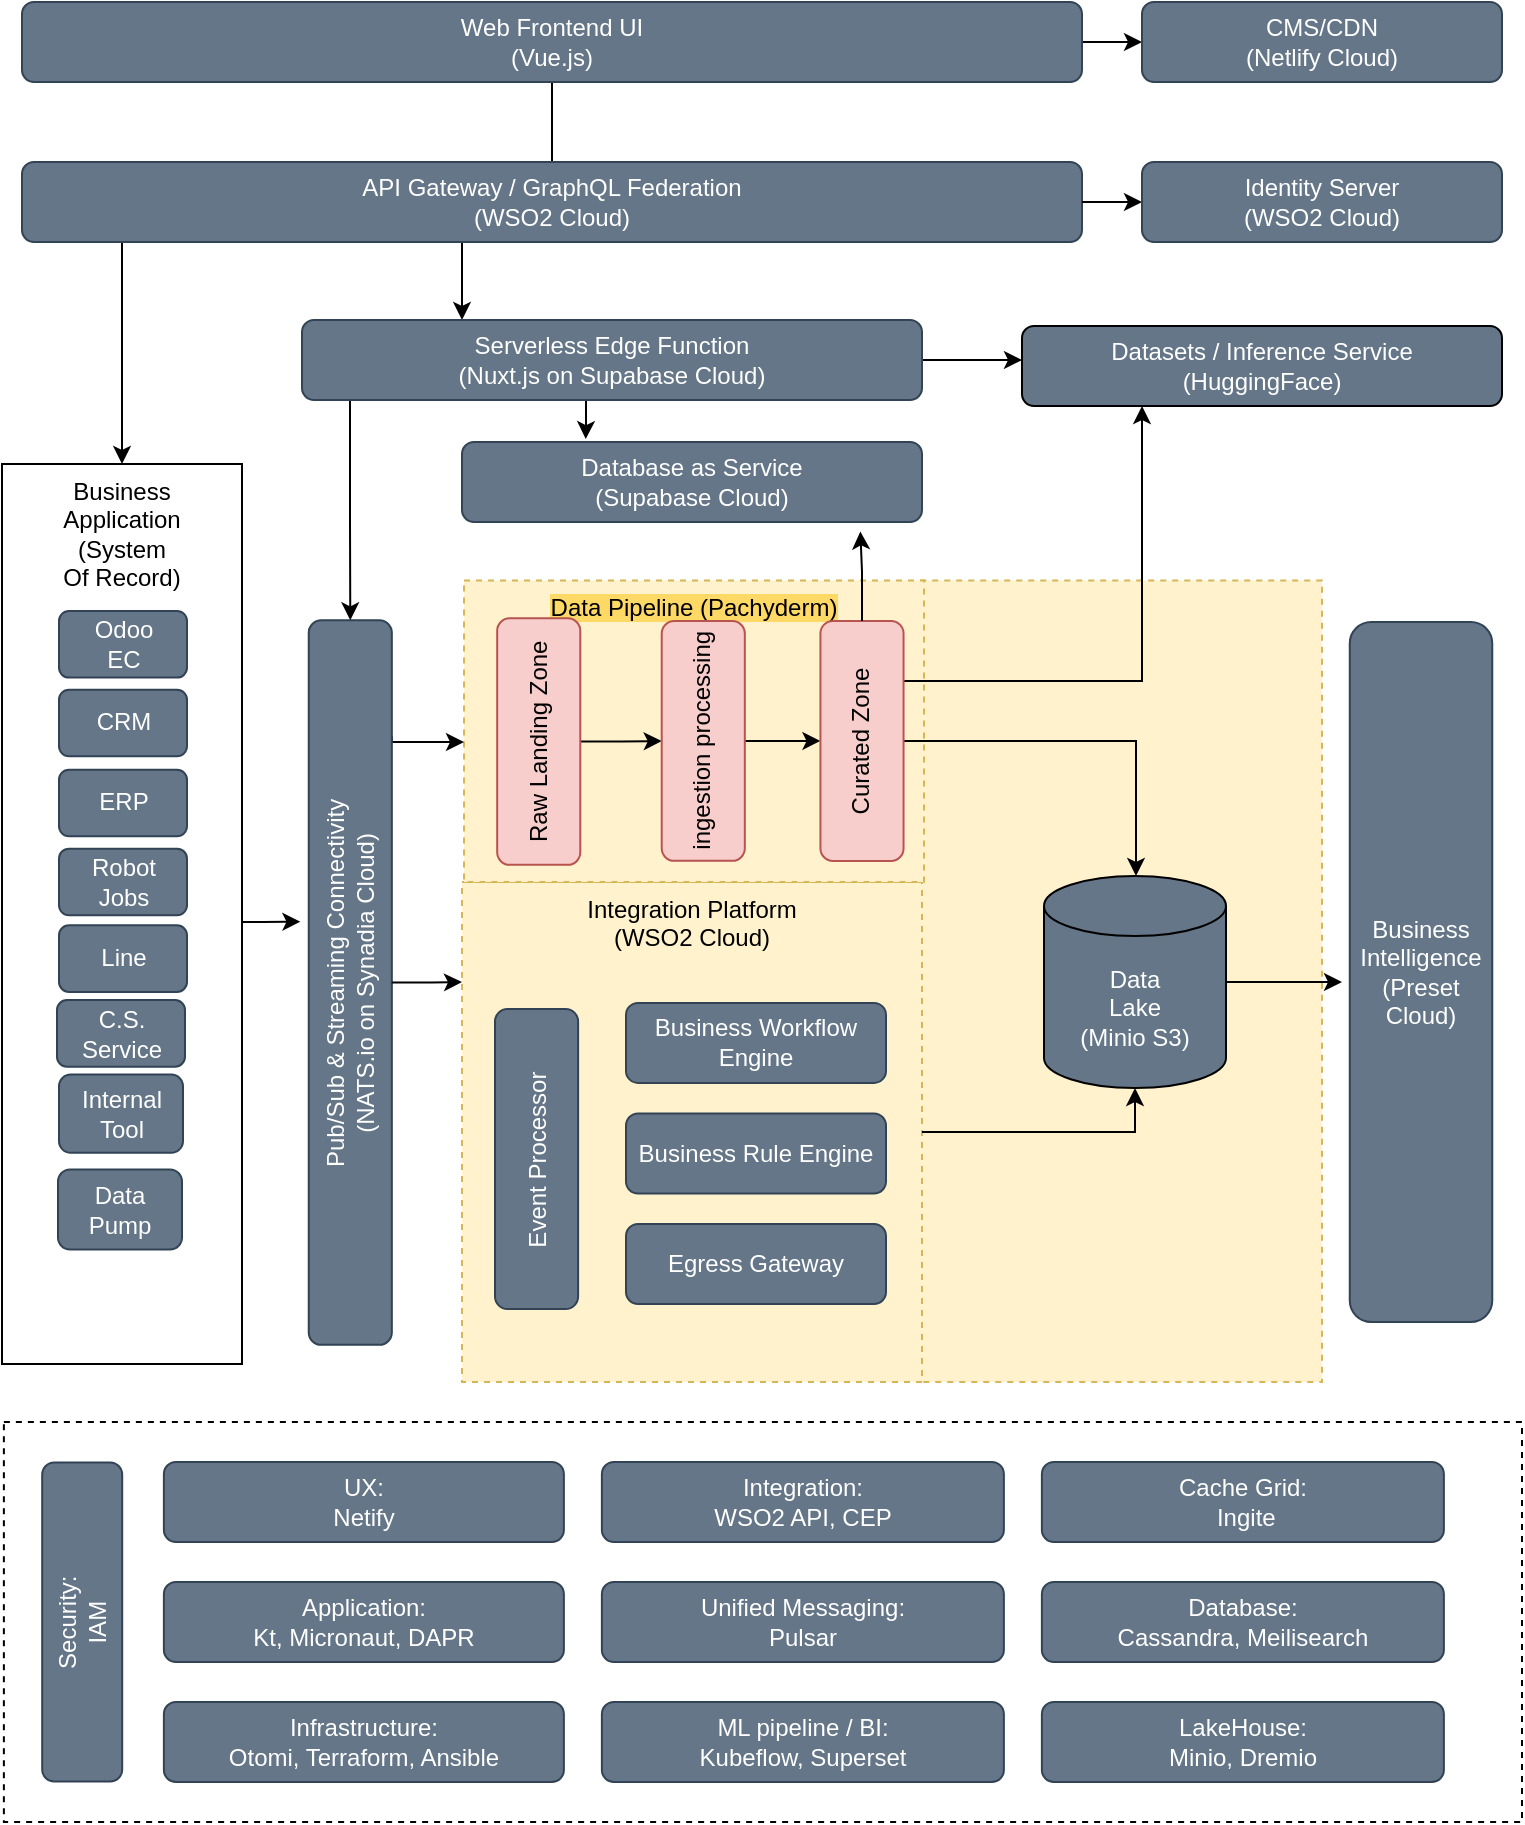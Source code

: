 <mxfile version="22.1.5" type="github">
  <diagram name="Page-1" id="63fa74Grwjo4TsL1Jt9k">
    <mxGraphModel dx="1363" dy="851" grid="1" gridSize="10" guides="1" tooltips="1" connect="1" arrows="1" fold="1" page="1" pageScale="1" pageWidth="850" pageHeight="1100" math="0" shadow="0">
      <root>
        <mxCell id="0" />
        <mxCell id="1" parent="0" />
        <mxCell id="QkDSQcAo3J11459JGNHK-1" value="" style="rounded=0;whiteSpace=wrap;html=1;align=center;verticalAlign=top;strokeColor=default;fillColor=none;dashed=1;" vertex="1" parent="1">
          <mxGeometry x="70.94" y="830" width="759.06" height="200" as="geometry" />
        </mxCell>
        <mxCell id="QkDSQcAo3J11459JGNHK-2" value="" style="rounded=0;whiteSpace=wrap;html=1;align=center;verticalAlign=top;strokeColor=#d6b656;fillColor=#fff2cc;dashed=1;" vertex="1" parent="1">
          <mxGeometry x="529.12" y="409.23" width="200.88" height="400.77" as="geometry" />
        </mxCell>
        <mxCell id="QkDSQcAo3J11459JGNHK-7" value="Integration Platform&lt;br&gt;(WSO2 Cloud)" style="rounded=0;whiteSpace=wrap;html=1;align=center;verticalAlign=top;strokeColor=#d6b656;fillColor=#fff2cc;dashed=1;" vertex="1" parent="1">
          <mxGeometry x="300" y="560" width="230" height="250" as="geometry" />
        </mxCell>
        <mxCell id="QkDSQcAo3J11459JGNHK-8" value="&lt;span style=&quot;background-color: rgb(255, 217, 102);&quot;&gt;Data Pipeline (Pachyderm)&lt;/span&gt;" style="rounded=0;whiteSpace=wrap;html=1;align=center;verticalAlign=top;strokeColor=#d6b656;fillColor=#fff2cc;dashed=1;" vertex="1" parent="1">
          <mxGeometry x="301" y="409.23" width="230" height="150.77" as="geometry" />
        </mxCell>
        <mxCell id="QkDSQcAo3J11459JGNHK-9" style="edgeStyle=orthogonalEdgeStyle;rounded=0;orthogonalLoop=1;jettySize=auto;html=1;fontColor=#000099;startArrow=none;startFill=0;endArrow=none;endFill=0;entryX=0.5;entryY=0;entryDx=0;entryDy=0;" edge="1" parent="1" source="QkDSQcAo3J11459JGNHK-10" target="QkDSQcAo3J11459JGNHK-14">
          <mxGeometry relative="1" as="geometry" />
        </mxCell>
        <mxCell id="QkDSQcAo3J11459JGNHK-73" style="edgeStyle=orthogonalEdgeStyle;rounded=0;orthogonalLoop=1;jettySize=auto;html=1;entryX=0;entryY=0.5;entryDx=0;entryDy=0;" edge="1" parent="1" source="QkDSQcAo3J11459JGNHK-10" target="QkDSQcAo3J11459JGNHK-57">
          <mxGeometry relative="1" as="geometry" />
        </mxCell>
        <mxCell id="QkDSQcAo3J11459JGNHK-10" value="Web Frontend UI&lt;br&gt;(Vue.js)" style="rounded=1;whiteSpace=wrap;html=1;fillColor=#647687;strokeColor=#314354;fontColor=#ffffff;" vertex="1" parent="1">
          <mxGeometry x="80" y="120" width="530" height="40" as="geometry" />
        </mxCell>
        <mxCell id="QkDSQcAo3J11459JGNHK-11" style="edgeStyle=orthogonalEdgeStyle;rounded=0;orthogonalLoop=1;jettySize=auto;html=1;fontColor=#000099;startArrow=none;startFill=0;endArrow=classic;endFill=1;" edge="1" parent="1" source="QkDSQcAo3J11459JGNHK-14" target="QkDSQcAo3J11459JGNHK-16">
          <mxGeometry relative="1" as="geometry">
            <mxPoint x="140" y="280" as="targetPoint" />
            <Array as="points">
              <mxPoint x="130" y="290" />
              <mxPoint x="130" y="290" />
            </Array>
          </mxGeometry>
        </mxCell>
        <mxCell id="QkDSQcAo3J11459JGNHK-12" style="edgeStyle=orthogonalEdgeStyle;rounded=0;orthogonalLoop=1;jettySize=auto;html=1;fontColor=#000099;startArrow=none;startFill=0;endArrow=classic;endFill=1;" edge="1" parent="1" source="QkDSQcAo3J11459JGNHK-14" target="QkDSQcAo3J11459JGNHK-27">
          <mxGeometry relative="1" as="geometry">
            <Array as="points">
              <mxPoint x="300" y="250" />
              <mxPoint x="300" y="250" />
            </Array>
          </mxGeometry>
        </mxCell>
        <mxCell id="QkDSQcAo3J11459JGNHK-13" style="edgeStyle=orthogonalEdgeStyle;rounded=0;orthogonalLoop=1;jettySize=auto;html=1;startArrow=none;startFill=0;endArrow=classic;endFill=1;exitX=1;exitY=0.5;exitDx=0;exitDy=0;" edge="1" parent="1" source="QkDSQcAo3J11459JGNHK-27" target="QkDSQcAo3J11459JGNHK-29">
          <mxGeometry relative="1" as="geometry">
            <Array as="points">
              <mxPoint x="650" y="299" />
              <mxPoint x="650" y="299" />
            </Array>
          </mxGeometry>
        </mxCell>
        <mxCell id="QkDSQcAo3J11459JGNHK-14" value="API Gateway / GraphQL Federation&lt;br&gt;(WSO2 Cloud)" style="rounded=1;whiteSpace=wrap;html=1;fillColor=#647687;strokeColor=#314354;fontColor=#ffffff;" vertex="1" parent="1">
          <mxGeometry x="80" y="200" width="530" height="40" as="geometry" />
        </mxCell>
        <mxCell id="QkDSQcAo3J11459JGNHK-16" value="Business&lt;br&gt;Application&lt;br&gt;(System&lt;br&gt;Of Record)" style="rounded=0;whiteSpace=wrap;html=1;align=center;verticalAlign=top;" vertex="1" parent="1">
          <mxGeometry x="70" y="351" width="120" height="450" as="geometry" />
        </mxCell>
        <mxCell id="QkDSQcAo3J11459JGNHK-17" value="C.S. Service" style="rounded=1;whiteSpace=wrap;html=1;fillColor=#647687;strokeColor=#314354;fontColor=#ffffff;" vertex="1" parent="QkDSQcAo3J11459JGNHK-16">
          <mxGeometry x="27.5" y="268.017" width="64" height="33.333" as="geometry" />
        </mxCell>
        <mxCell id="QkDSQcAo3J11459JGNHK-18" value="Odoo&lt;br&gt;EC" style="rounded=1;whiteSpace=wrap;html=1;fillColor=#647687;strokeColor=#314354;fontColor=#ffffff;" vertex="1" parent="QkDSQcAo3J11459JGNHK-16">
          <mxGeometry x="28.5" y="73.472" width="64" height="33.333" as="geometry" />
        </mxCell>
        <mxCell id="QkDSQcAo3J11459JGNHK-19" value="CRM" style="rounded=1;whiteSpace=wrap;html=1;fillColor=#647687;strokeColor=#314354;fontColor=#ffffff;" vertex="1" parent="QkDSQcAo3J11459JGNHK-16">
          <mxGeometry x="28.5" y="112.83" width="64" height="33.333" as="geometry" />
        </mxCell>
        <mxCell id="QkDSQcAo3J11459JGNHK-20" value="ERP" style="rounded=1;whiteSpace=wrap;html=1;fillColor=#647687;strokeColor=#314354;fontColor=#ffffff;" vertex="1" parent="QkDSQcAo3J11459JGNHK-16">
          <mxGeometry x="28.5" y="152.83" width="64" height="33.333" as="geometry" />
        </mxCell>
        <mxCell id="QkDSQcAo3J11459JGNHK-21" value="Robot&lt;br style=&quot;border-color: var(--border-color);&quot;&gt;Jobs" style="rounded=1;whiteSpace=wrap;html=1;fillColor=#647687;strokeColor=#314354;fontColor=#ffffff;" vertex="1" parent="QkDSQcAo3J11459JGNHK-16">
          <mxGeometry x="28.5" y="192.322" width="64" height="33.333" as="geometry" />
        </mxCell>
        <mxCell id="QkDSQcAo3J11459JGNHK-22" value="Line" style="rounded=1;whiteSpace=wrap;html=1;fillColor=#647687;strokeColor=#314354;fontColor=#ffffff;" vertex="1" parent="QkDSQcAo3J11459JGNHK-16">
          <mxGeometry x="28.5" y="230.664" width="64" height="33.333" as="geometry" />
        </mxCell>
        <mxCell id="QkDSQcAo3J11459JGNHK-71" value="Internal&lt;br&gt;Tool" style="rounded=1;whiteSpace=wrap;html=1;fillColor=#647687;strokeColor=#314354;fontColor=#ffffff;" vertex="1" parent="QkDSQcAo3J11459JGNHK-16">
          <mxGeometry x="28.5" y="305.266" width="62" height="39.13" as="geometry" />
        </mxCell>
        <mxCell id="QkDSQcAo3J11459JGNHK-24" style="edgeStyle=orthogonalEdgeStyle;rounded=0;orthogonalLoop=1;jettySize=auto;html=1;fontColor=#000099;startArrow=none;startFill=0;endArrow=classic;endFill=1;exitX=0.84;exitY=1;exitDx=0;exitDy=0;exitPerimeter=0;" edge="1" parent="1" source="QkDSQcAo3J11459JGNHK-25">
          <mxGeometry relative="1" as="geometry">
            <mxPoint x="301" y="490" as="targetPoint" />
            <Array as="points">
              <mxPoint x="265" y="490" />
            </Array>
          </mxGeometry>
        </mxCell>
        <mxCell id="QkDSQcAo3J11459JGNHK-25" value="Pub/Sub &amp;amp; Streaming Connectivity &lt;br&gt;(NATS.io on Synadia Cloud)" style="rounded=1;whiteSpace=wrap;html=1;fillColor=#647687;strokeColor=#314354;fontColor=#ffffff;rotation=-90;" vertex="1" parent="1">
          <mxGeometry x="63.0" y="589.51" width="362.29" height="41.55" as="geometry" />
        </mxCell>
        <mxCell id="QkDSQcAo3J11459JGNHK-26" style="edgeStyle=orthogonalEdgeStyle;rounded=0;orthogonalLoop=1;jettySize=auto;html=1;fontColor=#000099;startArrow=none;startFill=0;endArrow=classic;endFill=1;entryX=0.269;entryY=-0.037;entryDx=0;entryDy=0;entryPerimeter=0;" edge="1" parent="1" source="QkDSQcAo3J11459JGNHK-27" target="QkDSQcAo3J11459JGNHK-39">
          <mxGeometry relative="1" as="geometry">
            <Array as="points">
              <mxPoint x="362" y="330" />
              <mxPoint x="362" y="330" />
            </Array>
          </mxGeometry>
        </mxCell>
        <mxCell id="QkDSQcAo3J11459JGNHK-84" style="edgeStyle=orthogonalEdgeStyle;rounded=0;orthogonalLoop=1;jettySize=auto;html=1;entryX=1;entryY=0.5;entryDx=0;entryDy=0;" edge="1" parent="1" source="QkDSQcAo3J11459JGNHK-27" target="QkDSQcAo3J11459JGNHK-25">
          <mxGeometry relative="1" as="geometry">
            <Array as="points">
              <mxPoint x="244" y="380" />
              <mxPoint x="244" y="380" />
            </Array>
          </mxGeometry>
        </mxCell>
        <mxCell id="QkDSQcAo3J11459JGNHK-27" value="Serverless Edge Function&lt;br&gt;(Nuxt.js on Supabase Cloud)" style="rounded=1;whiteSpace=wrap;html=1;fillColor=#647687;strokeColor=#314354;fontColor=#ffffff;" vertex="1" parent="1">
          <mxGeometry x="220" y="279" width="310" height="40" as="geometry" />
        </mxCell>
        <mxCell id="QkDSQcAo3J11459JGNHK-29" value="Datasets / Inference Service&lt;br&gt;(HuggingFace)" style="rounded=1;whiteSpace=wrap;html=1;fillColor=#647687;fontColor=#FFFFFF;" vertex="1" parent="1">
          <mxGeometry x="580" y="282" width="240" height="40" as="geometry" />
        </mxCell>
        <mxCell id="QkDSQcAo3J11459JGNHK-32" style="edgeStyle=orthogonalEdgeStyle;rounded=0;orthogonalLoop=1;jettySize=auto;html=1;entryX=0.5;entryY=0;entryDx=0;entryDy=0;fontColor=#000099;startArrow=none;startFill=0;endArrow=classic;endFill=1;" edge="1" parent="1" source="QkDSQcAo3J11459JGNHK-33" target="QkDSQcAo3J11459JGNHK-35">
          <mxGeometry relative="1" as="geometry" />
        </mxCell>
        <mxCell id="QkDSQcAo3J11459JGNHK-33" value="Raw Landing Zone" style="rounded=1;whiteSpace=wrap;html=1;fillColor=#f8cecc;strokeColor=#b85450;rotation=-90;" vertex="1" parent="1">
          <mxGeometry x="276.73" y="469" width="123.27" height="41.55" as="geometry" />
        </mxCell>
        <mxCell id="QkDSQcAo3J11459JGNHK-34" style="edgeStyle=orthogonalEdgeStyle;rounded=0;orthogonalLoop=1;jettySize=auto;html=1;entryX=0.5;entryY=0;entryDx=0;entryDy=0;fontColor=#000099;startArrow=none;startFill=0;endArrow=classic;endFill=1;" edge="1" parent="1" source="QkDSQcAo3J11459JGNHK-35" target="QkDSQcAo3J11459JGNHK-38">
          <mxGeometry relative="1" as="geometry" />
        </mxCell>
        <mxCell id="QkDSQcAo3J11459JGNHK-35" value="ingestion processing" style="rounded=1;whiteSpace=wrap;html=1;fillColor=#f8cecc;strokeColor=#b85450;rotation=-90;" vertex="1" parent="1">
          <mxGeometry x="360.71" y="468.71" width="119.86" height="41.55" as="geometry" />
        </mxCell>
        <mxCell id="QkDSQcAo3J11459JGNHK-37" style="edgeStyle=orthogonalEdgeStyle;rounded=0;orthogonalLoop=1;jettySize=auto;html=1;fontColor=#000099;startArrow=none;startFill=0;endArrow=classic;endFill=1;exitX=0.5;exitY=1;exitDx=0;exitDy=0;" edge="1" parent="1" source="QkDSQcAo3J11459JGNHK-38" target="QkDSQcAo3J11459JGNHK-40">
          <mxGeometry relative="1" as="geometry">
            <Array as="points">
              <mxPoint x="637" y="490" />
            </Array>
            <mxPoint x="530" y="490" as="sourcePoint" />
          </mxGeometry>
        </mxCell>
        <mxCell id="QkDSQcAo3J11459JGNHK-96" style="edgeStyle=orthogonalEdgeStyle;rounded=0;orthogonalLoop=1;jettySize=auto;html=1;entryX=0.25;entryY=1;entryDx=0;entryDy=0;exitX=0.75;exitY=1;exitDx=0;exitDy=0;" edge="1" parent="1" source="QkDSQcAo3J11459JGNHK-38" target="QkDSQcAo3J11459JGNHK-29">
          <mxGeometry relative="1" as="geometry">
            <Array as="points">
              <mxPoint x="640" y="460" />
            </Array>
          </mxGeometry>
        </mxCell>
        <mxCell id="QkDSQcAo3J11459JGNHK-38" value="Curated Zone" style="rounded=1;whiteSpace=wrap;html=1;fillColor=#f8cecc;strokeColor=#b85450;rotation=-90;" vertex="1" parent="1">
          <mxGeometry x="440" y="468.71" width="120" height="41.55" as="geometry" />
        </mxCell>
        <mxCell id="QkDSQcAo3J11459JGNHK-39" value="Database as Service&lt;br&gt;(Supabase Cloud)" style="rounded=1;whiteSpace=wrap;html=1;fillColor=#647687;strokeColor=#314354;fontColor=#ffffff;" vertex="1" parent="1">
          <mxGeometry x="300" y="340" width="230" height="40" as="geometry" />
        </mxCell>
        <mxCell id="QkDSQcAo3J11459JGNHK-102" style="edgeStyle=orthogonalEdgeStyle;rounded=0;orthogonalLoop=1;jettySize=auto;html=1;" edge="1" parent="1" source="QkDSQcAo3J11459JGNHK-40">
          <mxGeometry relative="1" as="geometry">
            <mxPoint x="740" y="610" as="targetPoint" />
          </mxGeometry>
        </mxCell>
        <mxCell id="QkDSQcAo3J11459JGNHK-40" value="Data&lt;br&gt;Lake&lt;br&gt;(Minio S3)" style="shape=cylinder3;whiteSpace=wrap;html=1;boundedLbl=1;backgroundOutline=1;size=15;fillStyle=auto;fontColor=#FFFFFF;fillColor=#647687;" vertex="1" parent="1">
          <mxGeometry x="591" y="557" width="91" height="106" as="geometry" />
        </mxCell>
        <mxCell id="QkDSQcAo3J11459JGNHK-43" value="Business Rule Engine" style="rounded=1;whiteSpace=wrap;html=1;fillColor=#647687;strokeColor=#314354;fontColor=#ffffff;" vertex="1" parent="1">
          <mxGeometry x="382" y="675.77" width="130" height="40" as="geometry" />
        </mxCell>
        <mxCell id="QkDSQcAo3J11459JGNHK-44" value="Business Workflow&lt;br&gt;Engine" style="rounded=1;whiteSpace=wrap;html=1;fillColor=#647687;strokeColor=#314354;fontColor=#ffffff;" vertex="1" parent="1">
          <mxGeometry x="382" y="620.44" width="130" height="40" as="geometry" />
        </mxCell>
        <mxCell id="QkDSQcAo3J11459JGNHK-47" value="Event Processor" style="rounded=1;whiteSpace=wrap;html=1;fillColor=#647687;strokeColor=#314354;fontColor=#ffffff;rotation=-90;" vertex="1" parent="1">
          <mxGeometry x="262.28" y="677.73" width="150" height="41.55" as="geometry" />
        </mxCell>
        <mxCell id="QkDSQcAo3J11459JGNHK-48" style="edgeStyle=orthogonalEdgeStyle;rounded=0;orthogonalLoop=1;jettySize=auto;html=1;endArrow=none;endFill=0;startArrow=classic;startFill=1;" edge="1" parent="1" source="QkDSQcAo3J11459JGNHK-49" target="QkDSQcAo3J11459JGNHK-14">
          <mxGeometry relative="1" as="geometry" />
        </mxCell>
        <mxCell id="QkDSQcAo3J11459JGNHK-49" value="Identity Server&lt;br&gt;(WSO2 Cloud)" style="rounded=1;whiteSpace=wrap;html=1;fillColor=#647687;strokeColor=#314354;fontColor=#ffffff;" vertex="1" parent="1">
          <mxGeometry x="640" y="200" width="180" height="40" as="geometry" />
        </mxCell>
        <mxCell id="QkDSQcAo3J11459JGNHK-50" value="Egress Gateway" style="rounded=1;whiteSpace=wrap;html=1;fillColor=#647687;strokeColor=#314354;fontColor=#ffffff;" vertex="1" parent="1">
          <mxGeometry x="382" y="731.01" width="130" height="40" as="geometry" />
        </mxCell>
        <mxCell id="QkDSQcAo3J11459JGNHK-51" value="Business&lt;br&gt;Intelligence&lt;br&gt;(Preset Cloud)" style="rounded=1;whiteSpace=wrap;html=1;fillColor=#647687;strokeColor=#314354;fontColor=#ffffff;" vertex="1" parent="1">
          <mxGeometry x="743.88" y="430" width="71.25" height="350" as="geometry" />
        </mxCell>
        <mxCell id="QkDSQcAo3J11459JGNHK-52" value="Data&lt;br&gt;Pump" style="rounded=1;whiteSpace=wrap;html=1;fillColor=#647687;strokeColor=#314354;fontColor=#ffffff;" vertex="1" parent="1">
          <mxGeometry x="98" y="703.78" width="62" height="40" as="geometry" />
        </mxCell>
        <mxCell id="QkDSQcAo3J11459JGNHK-53" style="edgeStyle=orthogonalEdgeStyle;rounded=0;orthogonalLoop=1;jettySize=auto;html=1;exitX=0.5;exitY=1;exitDx=0;exitDy=0;startArrow=none;startFill=0;endArrow=none;endFill=0;" edge="1" parent="1" source="QkDSQcAo3J11459JGNHK-16" target="QkDSQcAo3J11459JGNHK-16">
          <mxGeometry relative="1" as="geometry" />
        </mxCell>
        <mxCell id="QkDSQcAo3J11459JGNHK-57" value="CMS/CDN&lt;br&gt;(Netlify Cloud)" style="rounded=1;whiteSpace=wrap;html=1;fillColor=#647687;strokeColor=#314354;fontColor=#ffffff;" vertex="1" parent="1">
          <mxGeometry x="640" y="120" width="180" height="40" as="geometry" />
        </mxCell>
        <mxCell id="QkDSQcAo3J11459JGNHK-58" value="UX: &lt;br&gt;Netify" style="rounded=1;whiteSpace=wrap;html=1;fillColor=#647687;fontColor=#ffffff;strokeColor=#314354;" vertex="1" parent="1">
          <mxGeometry x="150.94" y="850" width="200" height="40" as="geometry" />
        </mxCell>
        <mxCell id="QkDSQcAo3J11459JGNHK-59" value="Application: &lt;br&gt;Kt, Micronaut, DAPR" style="rounded=1;whiteSpace=wrap;html=1;fillColor=#647687;fontColor=#ffffff;strokeColor=#314354;" vertex="1" parent="1">
          <mxGeometry x="150.94" y="910" width="200" height="40" as="geometry" />
        </mxCell>
        <mxCell id="QkDSQcAo3J11459JGNHK-60" value="Unified Messaging: &lt;br&gt;Pulsar" style="rounded=1;whiteSpace=wrap;html=1;fillColor=#647687;fontColor=#ffffff;strokeColor=#314354;" vertex="1" parent="1">
          <mxGeometry x="369.94" y="910" width="201" height="40" as="geometry" />
        </mxCell>
        <mxCell id="QkDSQcAo3J11459JGNHK-61" value="Integration: &lt;br&gt;WSO2 API, CEP" style="rounded=1;whiteSpace=wrap;html=1;fillColor=#647687;fontColor=#ffffff;strokeColor=#314354;" vertex="1" parent="1">
          <mxGeometry x="369.94" y="850" width="201" height="40" as="geometry" />
        </mxCell>
        <mxCell id="QkDSQcAo3J11459JGNHK-62" value="LakeHouse: &lt;br&gt;Minio, Dremio" style="rounded=1;whiteSpace=wrap;html=1;fillColor=#647687;fontColor=#ffffff;strokeColor=#314354;" vertex="1" parent="1">
          <mxGeometry x="589.94" y="970" width="201" height="40" as="geometry" />
        </mxCell>
        <mxCell id="QkDSQcAo3J11459JGNHK-63" value="Security: &lt;br&gt;IAM" style="rounded=1;whiteSpace=wrap;html=1;rotation=-90;fillColor=#647687;fontColor=#ffffff;strokeColor=#314354;" vertex="1" parent="1">
          <mxGeometry x="30.35" y="910" width="159.5" height="40" as="geometry" />
        </mxCell>
        <mxCell id="QkDSQcAo3J11459JGNHK-64" value="Infrastructure: &lt;br&gt;Otomi, Terraform, Ansible" style="rounded=1;whiteSpace=wrap;html=1;fillColor=#647687;fontColor=#ffffff;strokeColor=#314354;" vertex="1" parent="1">
          <mxGeometry x="150.94" y="970" width="200" height="40" as="geometry" />
        </mxCell>
        <mxCell id="QkDSQcAo3J11459JGNHK-65" value="Database: &lt;br&gt;Cassandra, Meilisearch" style="rounded=1;whiteSpace=wrap;html=1;fillColor=#647687;fontColor=#ffffff;strokeColor=#314354;" vertex="1" parent="1">
          <mxGeometry x="589.94" y="910" width="201" height="40" as="geometry" />
        </mxCell>
        <mxCell id="QkDSQcAo3J11459JGNHK-66" value="Cache Grid:&lt;br&gt;&amp;nbsp;Ingite" style="rounded=1;whiteSpace=wrap;html=1;fillColor=#647687;fontColor=#ffffff;strokeColor=#314354;" vertex="1" parent="1">
          <mxGeometry x="589.94" y="850" width="201" height="40" as="geometry" />
        </mxCell>
        <mxCell id="QkDSQcAo3J11459JGNHK-67" value="ML pipeline / BI:&lt;br&gt;Kubeflow, Superset" style="rounded=1;whiteSpace=wrap;html=1;fillColor=#647687;fontColor=#ffffff;strokeColor=#314354;" vertex="1" parent="1">
          <mxGeometry x="369.94" y="970" width="201" height="40" as="geometry" />
        </mxCell>
        <mxCell id="QkDSQcAo3J11459JGNHK-85" style="edgeStyle=orthogonalEdgeStyle;rounded=0;orthogonalLoop=1;jettySize=auto;html=1;entryX=0.584;entryY=-0.1;entryDx=0;entryDy=0;entryPerimeter=0;" edge="1" parent="1" source="QkDSQcAo3J11459JGNHK-16" target="QkDSQcAo3J11459JGNHK-25">
          <mxGeometry relative="1" as="geometry">
            <Array as="points">
              <mxPoint x="200" y="580" />
              <mxPoint x="200" y="580" />
            </Array>
          </mxGeometry>
        </mxCell>
        <mxCell id="QkDSQcAo3J11459JGNHK-90" style="edgeStyle=orthogonalEdgeStyle;rounded=0;orthogonalLoop=1;jettySize=auto;html=1;" edge="1" parent="1" source="QkDSQcAo3J11459JGNHK-25">
          <mxGeometry relative="1" as="geometry">
            <mxPoint x="300" y="610" as="targetPoint" />
            <Array as="points" />
          </mxGeometry>
        </mxCell>
        <mxCell id="QkDSQcAo3J11459JGNHK-97" style="edgeStyle=orthogonalEdgeStyle;rounded=0;orthogonalLoop=1;jettySize=auto;html=1;entryX=0.866;entryY=1.118;entryDx=0;entryDy=0;entryPerimeter=0;" edge="1" parent="1" source="QkDSQcAo3J11459JGNHK-38" target="QkDSQcAo3J11459JGNHK-39">
          <mxGeometry relative="1" as="geometry" />
        </mxCell>
        <mxCell id="QkDSQcAo3J11459JGNHK-100" style="edgeStyle=orthogonalEdgeStyle;rounded=0;orthogonalLoop=1;jettySize=auto;html=1;entryX=0.5;entryY=1;entryDx=0;entryDy=0;entryPerimeter=0;exitX=1;exitY=0.5;exitDx=0;exitDy=0;" edge="1" parent="1" source="QkDSQcAo3J11459JGNHK-7" target="QkDSQcAo3J11459JGNHK-40">
          <mxGeometry relative="1" as="geometry" />
        </mxCell>
      </root>
    </mxGraphModel>
  </diagram>
</mxfile>
